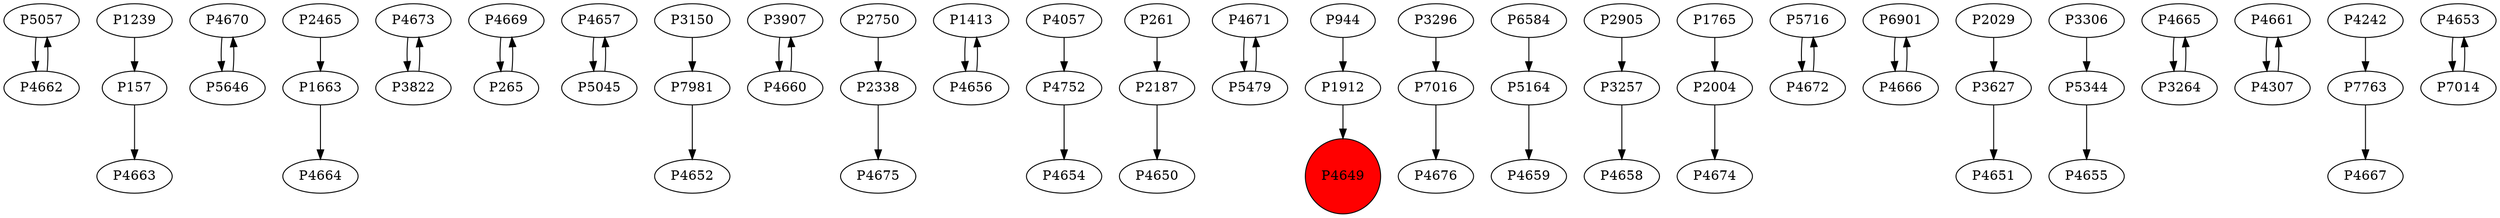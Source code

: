 digraph {
	P5057 -> P4662
	P1239 -> P157
	P4670 -> P5646
	P1663 -> P4664
	P4673 -> P3822
	P4669 -> P265
	P4657 -> P5045
	P7981 -> P4652
	P3907 -> P4660
	P2338 -> P4675
	P4660 -> P3907
	P2750 -> P2338
	P265 -> P4669
	P1413 -> P4656
	P4057 -> P4752
	P261 -> P2187
	P4671 -> P5479
	P5646 -> P4670
	P5045 -> P4657
	P1912 -> P4649
	P3822 -> P4673
	P7016 -> P4676
	P2465 -> P1663
	P6584 -> P5164
	P3257 -> P4658
	P2187 -> P4650
	P3296 -> P7016
	P2905 -> P3257
	P2004 -> P4674
	P5716 -> P4672
	P6901 -> P4666
	P3627 -> P4651
	P157 -> P4663
	P5344 -> P4655
	P4665 -> P3264
	P4661 -> P4307
	P2029 -> P3627
	P4242 -> P7763
	P944 -> P1912
	P4653 -> P7014
	P4662 -> P5057
	P4672 -> P5716
	P4752 -> P4654
	P7014 -> P4653
	P5479 -> P4671
	P3150 -> P7981
	P4307 -> P4661
	P1765 -> P2004
	P4656 -> P1413
	P4666 -> P6901
	P3306 -> P5344
	P3264 -> P4665
	P7763 -> P4667
	P5164 -> P4659
	P4649 [shape=circle]
	P4649 [style=filled]
	P4649 [fillcolor=red]
}
